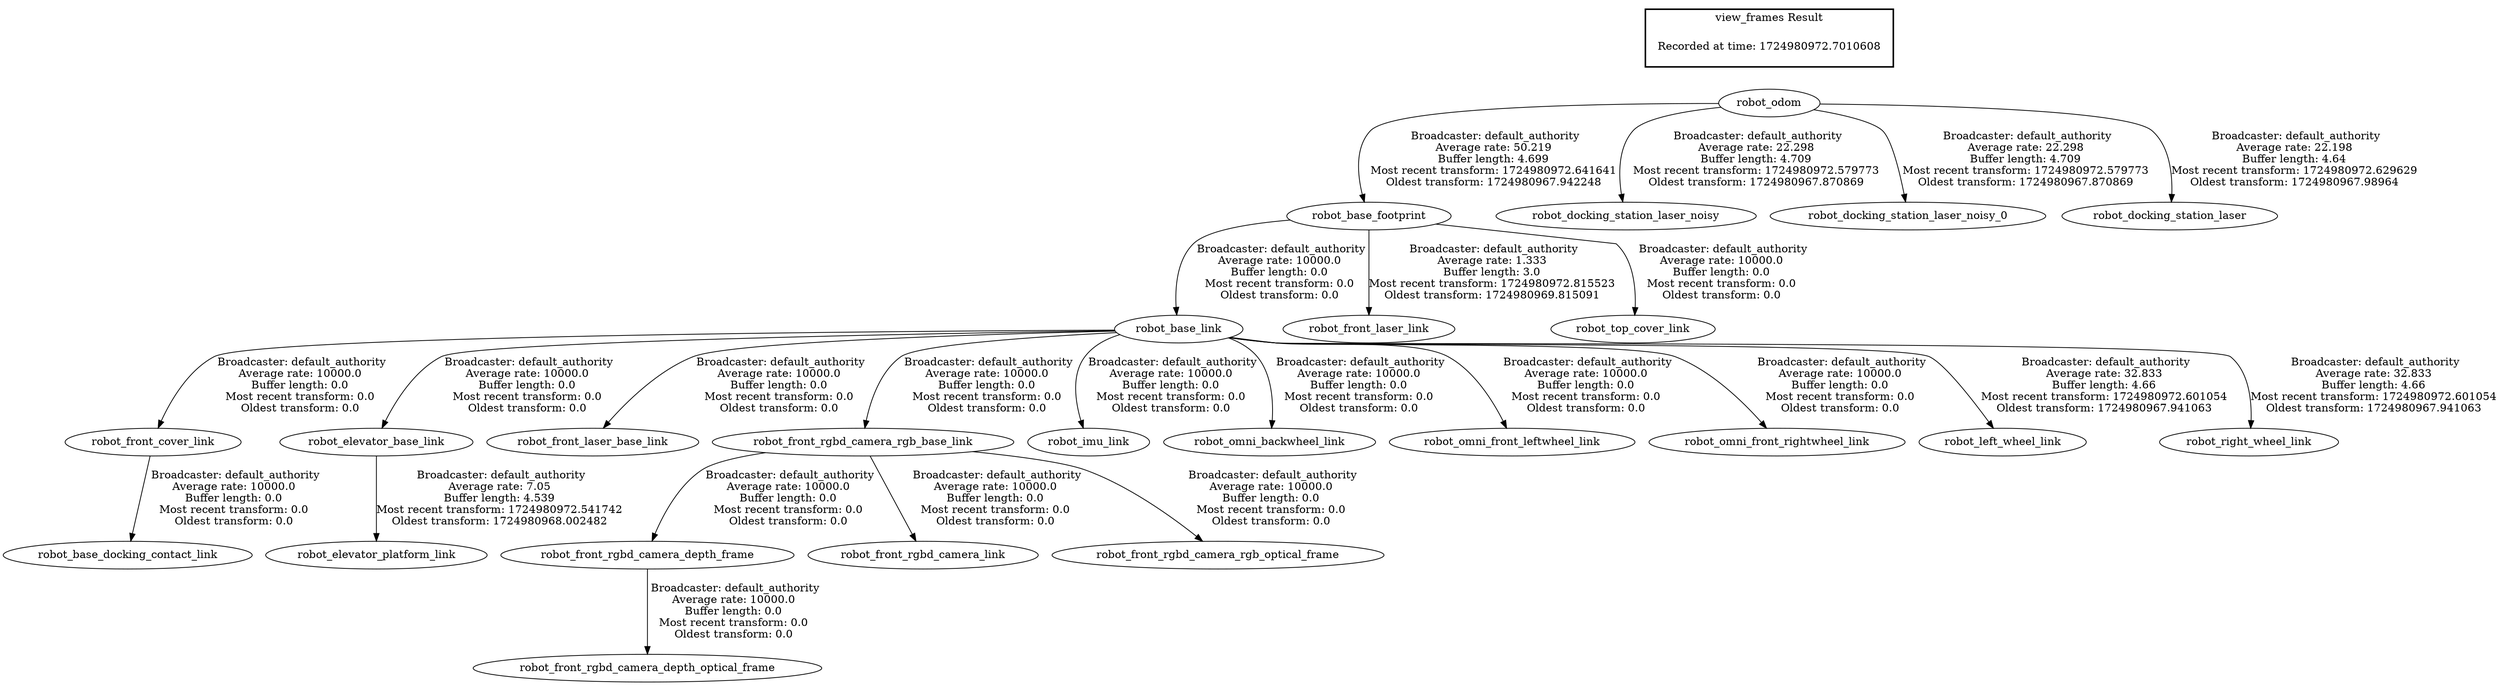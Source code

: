 digraph G {
"robot_front_cover_link" -> "robot_base_docking_contact_link"[label=" Broadcaster: default_authority\nAverage rate: 10000.0\nBuffer length: 0.0\nMost recent transform: 0.0\nOldest transform: 0.0\n"];
"robot_base_link" -> "robot_front_cover_link"[label=" Broadcaster: default_authority\nAverage rate: 10000.0\nBuffer length: 0.0\nMost recent transform: 0.0\nOldest transform: 0.0\n"];
"robot_base_footprint" -> "robot_base_link"[label=" Broadcaster: default_authority\nAverage rate: 10000.0\nBuffer length: 0.0\nMost recent transform: 0.0\nOldest transform: 0.0\n"];
"robot_odom" -> "robot_base_footprint"[label=" Broadcaster: default_authority\nAverage rate: 50.219\nBuffer length: 4.699\nMost recent transform: 1724980972.641641\nOldest transform: 1724980967.942248\n"];
"robot_base_link" -> "robot_elevator_base_link"[label=" Broadcaster: default_authority\nAverage rate: 10000.0\nBuffer length: 0.0\nMost recent transform: 0.0\nOldest transform: 0.0\n"];
"robot_base_link" -> "robot_front_laser_base_link"[label=" Broadcaster: default_authority\nAverage rate: 10000.0\nBuffer length: 0.0\nMost recent transform: 0.0\nOldest transform: 0.0\n"];
"robot_base_footprint" -> "robot_front_laser_link"[label=" Broadcaster: default_authority\nAverage rate: 1.333\nBuffer length: 3.0\nMost recent transform: 1724980972.815523\nOldest transform: 1724980969.815091\n"];
"robot_front_rgbd_camera_rgb_base_link" -> "robot_front_rgbd_camera_depth_frame"[label=" Broadcaster: default_authority\nAverage rate: 10000.0\nBuffer length: 0.0\nMost recent transform: 0.0\nOldest transform: 0.0\n"];
"robot_base_link" -> "robot_front_rgbd_camera_rgb_base_link"[label=" Broadcaster: default_authority\nAverage rate: 10000.0\nBuffer length: 0.0\nMost recent transform: 0.0\nOldest transform: 0.0\n"];
"robot_front_rgbd_camera_depth_frame" -> "robot_front_rgbd_camera_depth_optical_frame"[label=" Broadcaster: default_authority\nAverage rate: 10000.0\nBuffer length: 0.0\nMost recent transform: 0.0\nOldest transform: 0.0\n"];
"robot_front_rgbd_camera_rgb_base_link" -> "robot_front_rgbd_camera_link"[label=" Broadcaster: default_authority\nAverage rate: 10000.0\nBuffer length: 0.0\nMost recent transform: 0.0\nOldest transform: 0.0\n"];
"robot_front_rgbd_camera_rgb_base_link" -> "robot_front_rgbd_camera_rgb_optical_frame"[label=" Broadcaster: default_authority\nAverage rate: 10000.0\nBuffer length: 0.0\nMost recent transform: 0.0\nOldest transform: 0.0\n"];
"robot_base_link" -> "robot_imu_link"[label=" Broadcaster: default_authority\nAverage rate: 10000.0\nBuffer length: 0.0\nMost recent transform: 0.0\nOldest transform: 0.0\n"];
"robot_base_link" -> "robot_omni_backwheel_link"[label=" Broadcaster: default_authority\nAverage rate: 10000.0\nBuffer length: 0.0\nMost recent transform: 0.0\nOldest transform: 0.0\n"];
"robot_base_link" -> "robot_omni_front_leftwheel_link"[label=" Broadcaster: default_authority\nAverage rate: 10000.0\nBuffer length: 0.0\nMost recent transform: 0.0\nOldest transform: 0.0\n"];
"robot_base_link" -> "robot_omni_front_rightwheel_link"[label=" Broadcaster: default_authority\nAverage rate: 10000.0\nBuffer length: 0.0\nMost recent transform: 0.0\nOldest transform: 0.0\n"];
"robot_base_footprint" -> "robot_top_cover_link"[label=" Broadcaster: default_authority\nAverage rate: 10000.0\nBuffer length: 0.0\nMost recent transform: 0.0\nOldest transform: 0.0\n"];
"robot_base_link" -> "robot_left_wheel_link"[label=" Broadcaster: default_authority\nAverage rate: 32.833\nBuffer length: 4.66\nMost recent transform: 1724980972.601054\nOldest transform: 1724980967.941063\n"];
"robot_base_link" -> "robot_right_wheel_link"[label=" Broadcaster: default_authority\nAverage rate: 32.833\nBuffer length: 4.66\nMost recent transform: 1724980972.601054\nOldest transform: 1724980967.941063\n"];
"robot_odom" -> "robot_docking_station_laser_noisy"[label=" Broadcaster: default_authority\nAverage rate: 22.298\nBuffer length: 4.709\nMost recent transform: 1724980972.579773\nOldest transform: 1724980967.870869\n"];
"robot_odom" -> "robot_docking_station_laser_noisy_0"[label=" Broadcaster: default_authority\nAverage rate: 22.298\nBuffer length: 4.709\nMost recent transform: 1724980972.579773\nOldest transform: 1724980967.870869\n"];
"robot_odom" -> "robot_docking_station_laser"[label=" Broadcaster: default_authority\nAverage rate: 22.198\nBuffer length: 4.64\nMost recent transform: 1724980972.629629\nOldest transform: 1724980967.98964\n"];
"robot_elevator_base_link" -> "robot_elevator_platform_link"[label=" Broadcaster: default_authority\nAverage rate: 7.05\nBuffer length: 4.539\nMost recent transform: 1724980972.541742\nOldest transform: 1724980968.002482\n"];
edge [style=invis];
 subgraph cluster_legend { style=bold; color=black; label ="view_frames Result";
"Recorded at time: 1724980972.7010608"[ shape=plaintext ] ;
}->"robot_odom";
}
